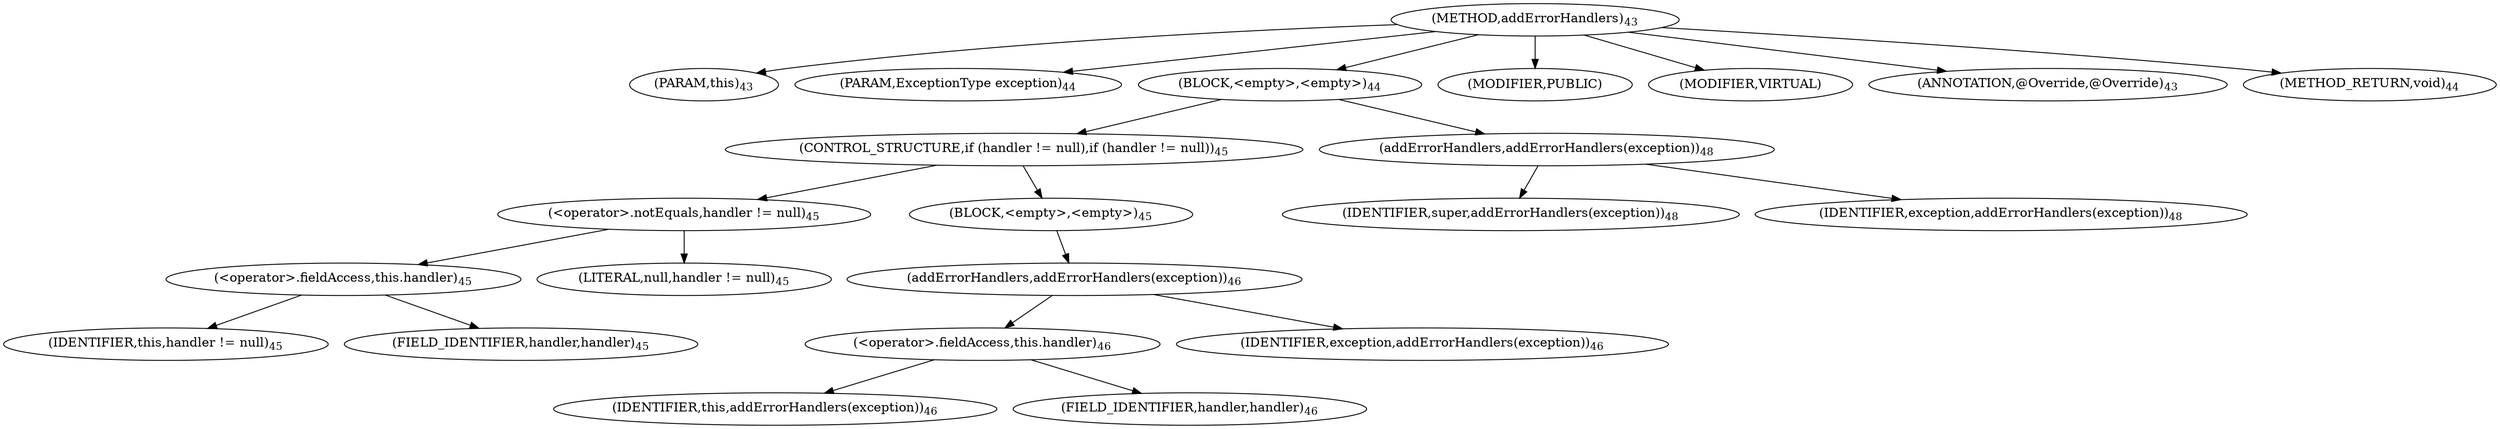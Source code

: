 digraph "addErrorHandlers" {  
"43" [label = <(METHOD,addErrorHandlers)<SUB>43</SUB>> ]
"44" [label = <(PARAM,this)<SUB>43</SUB>> ]
"45" [label = <(PARAM,ExceptionType exception)<SUB>44</SUB>> ]
"46" [label = <(BLOCK,&lt;empty&gt;,&lt;empty&gt;)<SUB>44</SUB>> ]
"47" [label = <(CONTROL_STRUCTURE,if (handler != null),if (handler != null))<SUB>45</SUB>> ]
"48" [label = <(&lt;operator&gt;.notEquals,handler != null)<SUB>45</SUB>> ]
"49" [label = <(&lt;operator&gt;.fieldAccess,this.handler)<SUB>45</SUB>> ]
"50" [label = <(IDENTIFIER,this,handler != null)<SUB>45</SUB>> ]
"51" [label = <(FIELD_IDENTIFIER,handler,handler)<SUB>45</SUB>> ]
"52" [label = <(LITERAL,null,handler != null)<SUB>45</SUB>> ]
"53" [label = <(BLOCK,&lt;empty&gt;,&lt;empty&gt;)<SUB>45</SUB>> ]
"54" [label = <(addErrorHandlers,addErrorHandlers(exception))<SUB>46</SUB>> ]
"55" [label = <(&lt;operator&gt;.fieldAccess,this.handler)<SUB>46</SUB>> ]
"56" [label = <(IDENTIFIER,this,addErrorHandlers(exception))<SUB>46</SUB>> ]
"57" [label = <(FIELD_IDENTIFIER,handler,handler)<SUB>46</SUB>> ]
"58" [label = <(IDENTIFIER,exception,addErrorHandlers(exception))<SUB>46</SUB>> ]
"59" [label = <(addErrorHandlers,addErrorHandlers(exception))<SUB>48</SUB>> ]
"60" [label = <(IDENTIFIER,super,addErrorHandlers(exception))<SUB>48</SUB>> ]
"61" [label = <(IDENTIFIER,exception,addErrorHandlers(exception))<SUB>48</SUB>> ]
"62" [label = <(MODIFIER,PUBLIC)> ]
"63" [label = <(MODIFIER,VIRTUAL)> ]
"64" [label = <(ANNOTATION,@Override,@Override)<SUB>43</SUB>> ]
"65" [label = <(METHOD_RETURN,void)<SUB>44</SUB>> ]
  "43" -> "44" 
  "43" -> "45" 
  "43" -> "46" 
  "43" -> "62" 
  "43" -> "63" 
  "43" -> "64" 
  "43" -> "65" 
  "46" -> "47" 
  "46" -> "59" 
  "47" -> "48" 
  "47" -> "53" 
  "48" -> "49" 
  "48" -> "52" 
  "49" -> "50" 
  "49" -> "51" 
  "53" -> "54" 
  "54" -> "55" 
  "54" -> "58" 
  "55" -> "56" 
  "55" -> "57" 
  "59" -> "60" 
  "59" -> "61" 
}
